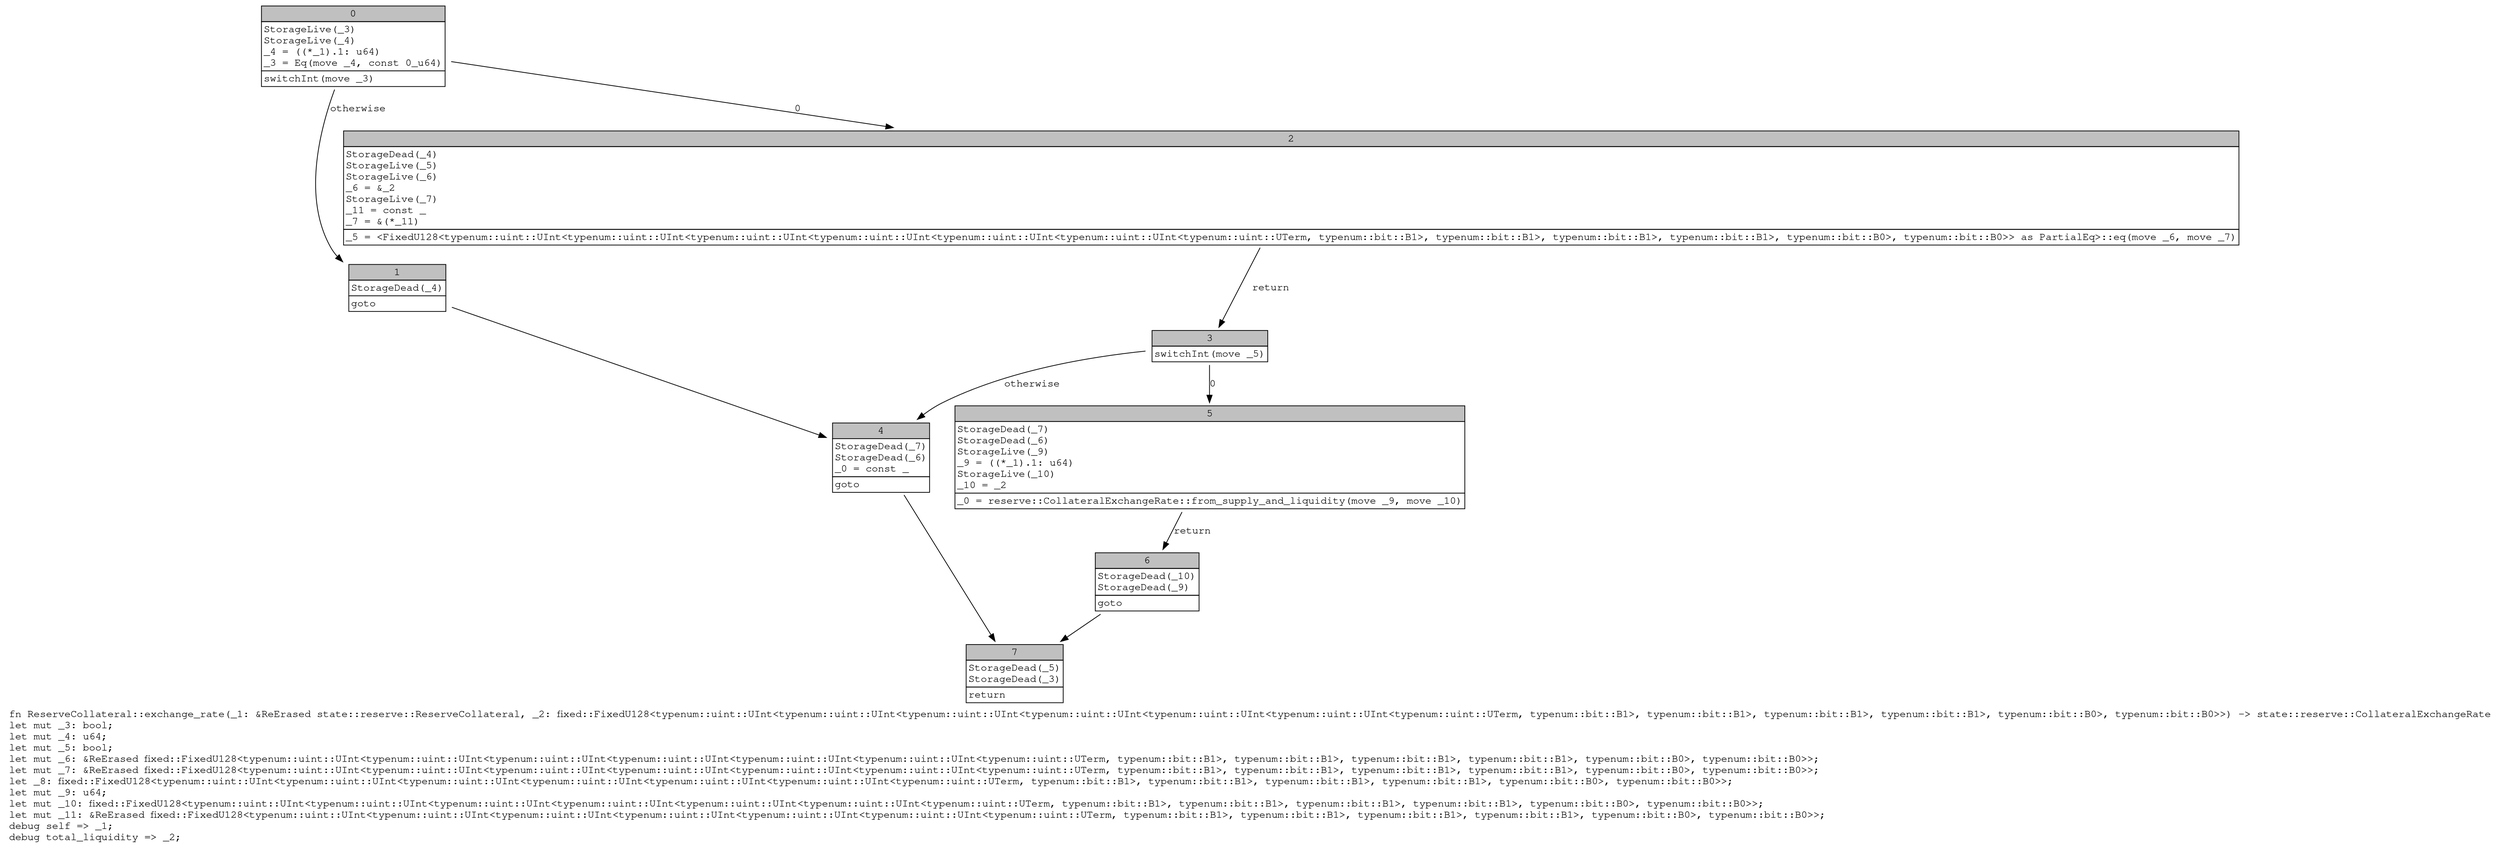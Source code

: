 digraph Mir_0_1939 {
    graph [fontname="Courier, monospace"];
    node [fontname="Courier, monospace"];
    edge [fontname="Courier, monospace"];
    label=<fn ReserveCollateral::exchange_rate(_1: &amp;ReErased state::reserve::ReserveCollateral, _2: fixed::FixedU128&lt;typenum::uint::UInt&lt;typenum::uint::UInt&lt;typenum::uint::UInt&lt;typenum::uint::UInt&lt;typenum::uint::UInt&lt;typenum::uint::UInt&lt;typenum::uint::UTerm, typenum::bit::B1&gt;, typenum::bit::B1&gt;, typenum::bit::B1&gt;, typenum::bit::B1&gt;, typenum::bit::B0&gt;, typenum::bit::B0&gt;&gt;) -&gt; state::reserve::CollateralExchangeRate<br align="left"/>let mut _3: bool;<br align="left"/>let mut _4: u64;<br align="left"/>let mut _5: bool;<br align="left"/>let mut _6: &amp;ReErased fixed::FixedU128&lt;typenum::uint::UInt&lt;typenum::uint::UInt&lt;typenum::uint::UInt&lt;typenum::uint::UInt&lt;typenum::uint::UInt&lt;typenum::uint::UInt&lt;typenum::uint::UTerm, typenum::bit::B1&gt;, typenum::bit::B1&gt;, typenum::bit::B1&gt;, typenum::bit::B1&gt;, typenum::bit::B0&gt;, typenum::bit::B0&gt;&gt;;<br align="left"/>let mut _7: &amp;ReErased fixed::FixedU128&lt;typenum::uint::UInt&lt;typenum::uint::UInt&lt;typenum::uint::UInt&lt;typenum::uint::UInt&lt;typenum::uint::UInt&lt;typenum::uint::UInt&lt;typenum::uint::UTerm, typenum::bit::B1&gt;, typenum::bit::B1&gt;, typenum::bit::B1&gt;, typenum::bit::B1&gt;, typenum::bit::B0&gt;, typenum::bit::B0&gt;&gt;;<br align="left"/>let _8: fixed::FixedU128&lt;typenum::uint::UInt&lt;typenum::uint::UInt&lt;typenum::uint::UInt&lt;typenum::uint::UInt&lt;typenum::uint::UInt&lt;typenum::uint::UInt&lt;typenum::uint::UTerm, typenum::bit::B1&gt;, typenum::bit::B1&gt;, typenum::bit::B1&gt;, typenum::bit::B1&gt;, typenum::bit::B0&gt;, typenum::bit::B0&gt;&gt;;<br align="left"/>let mut _9: u64;<br align="left"/>let mut _10: fixed::FixedU128&lt;typenum::uint::UInt&lt;typenum::uint::UInt&lt;typenum::uint::UInt&lt;typenum::uint::UInt&lt;typenum::uint::UInt&lt;typenum::uint::UInt&lt;typenum::uint::UTerm, typenum::bit::B1&gt;, typenum::bit::B1&gt;, typenum::bit::B1&gt;, typenum::bit::B1&gt;, typenum::bit::B0&gt;, typenum::bit::B0&gt;&gt;;<br align="left"/>let mut _11: &amp;ReErased fixed::FixedU128&lt;typenum::uint::UInt&lt;typenum::uint::UInt&lt;typenum::uint::UInt&lt;typenum::uint::UInt&lt;typenum::uint::UInt&lt;typenum::uint::UInt&lt;typenum::uint::UTerm, typenum::bit::B1&gt;, typenum::bit::B1&gt;, typenum::bit::B1&gt;, typenum::bit::B1&gt;, typenum::bit::B0&gt;, typenum::bit::B0&gt;&gt;;<br align="left"/>debug self =&gt; _1;<br align="left"/>debug total_liquidity =&gt; _2;<br align="left"/>>;
    bb0__0_1939 [shape="none", label=<<table border="0" cellborder="1" cellspacing="0"><tr><td bgcolor="gray" align="center" colspan="1">0</td></tr><tr><td align="left" balign="left">StorageLive(_3)<br/>StorageLive(_4)<br/>_4 = ((*_1).1: u64)<br/>_3 = Eq(move _4, const 0_u64)<br/></td></tr><tr><td align="left">switchInt(move _3)</td></tr></table>>];
    bb1__0_1939 [shape="none", label=<<table border="0" cellborder="1" cellspacing="0"><tr><td bgcolor="gray" align="center" colspan="1">1</td></tr><tr><td align="left" balign="left">StorageDead(_4)<br/></td></tr><tr><td align="left">goto</td></tr></table>>];
    bb2__0_1939 [shape="none", label=<<table border="0" cellborder="1" cellspacing="0"><tr><td bgcolor="gray" align="center" colspan="1">2</td></tr><tr><td align="left" balign="left">StorageDead(_4)<br/>StorageLive(_5)<br/>StorageLive(_6)<br/>_6 = &amp;_2<br/>StorageLive(_7)<br/>_11 = const _<br/>_7 = &amp;(*_11)<br/></td></tr><tr><td align="left">_5 = &lt;FixedU128&lt;typenum::uint::UInt&lt;typenum::uint::UInt&lt;typenum::uint::UInt&lt;typenum::uint::UInt&lt;typenum::uint::UInt&lt;typenum::uint::UInt&lt;typenum::uint::UTerm, typenum::bit::B1&gt;, typenum::bit::B1&gt;, typenum::bit::B1&gt;, typenum::bit::B1&gt;, typenum::bit::B0&gt;, typenum::bit::B0&gt;&gt; as PartialEq&gt;::eq(move _6, move _7)</td></tr></table>>];
    bb3__0_1939 [shape="none", label=<<table border="0" cellborder="1" cellspacing="0"><tr><td bgcolor="gray" align="center" colspan="1">3</td></tr><tr><td align="left">switchInt(move _5)</td></tr></table>>];
    bb4__0_1939 [shape="none", label=<<table border="0" cellborder="1" cellspacing="0"><tr><td bgcolor="gray" align="center" colspan="1">4</td></tr><tr><td align="left" balign="left">StorageDead(_7)<br/>StorageDead(_6)<br/>_0 = const _<br/></td></tr><tr><td align="left">goto</td></tr></table>>];
    bb5__0_1939 [shape="none", label=<<table border="0" cellborder="1" cellspacing="0"><tr><td bgcolor="gray" align="center" colspan="1">5</td></tr><tr><td align="left" balign="left">StorageDead(_7)<br/>StorageDead(_6)<br/>StorageLive(_9)<br/>_9 = ((*_1).1: u64)<br/>StorageLive(_10)<br/>_10 = _2<br/></td></tr><tr><td align="left">_0 = reserve::CollateralExchangeRate::from_supply_and_liquidity(move _9, move _10)</td></tr></table>>];
    bb6__0_1939 [shape="none", label=<<table border="0" cellborder="1" cellspacing="0"><tr><td bgcolor="gray" align="center" colspan="1">6</td></tr><tr><td align="left" balign="left">StorageDead(_10)<br/>StorageDead(_9)<br/></td></tr><tr><td align="left">goto</td></tr></table>>];
    bb7__0_1939 [shape="none", label=<<table border="0" cellborder="1" cellspacing="0"><tr><td bgcolor="gray" align="center" colspan="1">7</td></tr><tr><td align="left" balign="left">StorageDead(_5)<br/>StorageDead(_3)<br/></td></tr><tr><td align="left">return</td></tr></table>>];
    bb0__0_1939 -> bb2__0_1939 [label="0"];
    bb0__0_1939 -> bb1__0_1939 [label="otherwise"];
    bb1__0_1939 -> bb4__0_1939 [label=""];
    bb2__0_1939 -> bb3__0_1939 [label="return"];
    bb3__0_1939 -> bb5__0_1939 [label="0"];
    bb3__0_1939 -> bb4__0_1939 [label="otherwise"];
    bb4__0_1939 -> bb7__0_1939 [label=""];
    bb5__0_1939 -> bb6__0_1939 [label="return"];
    bb6__0_1939 -> bb7__0_1939 [label=""];
}
